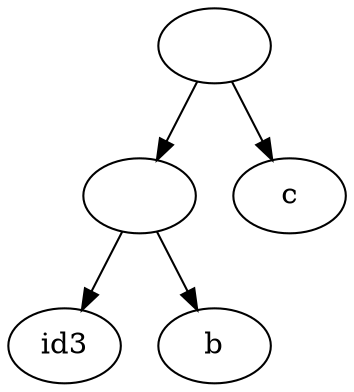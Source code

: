digraph G {
id5[label=""];
id3[label=""];
id1[label="id3"];
id3 ->  id1
id2[label="b"];
id3 ->  id2
id5 ->  id3
id4[label="c"];
id5 ->  id4
}
